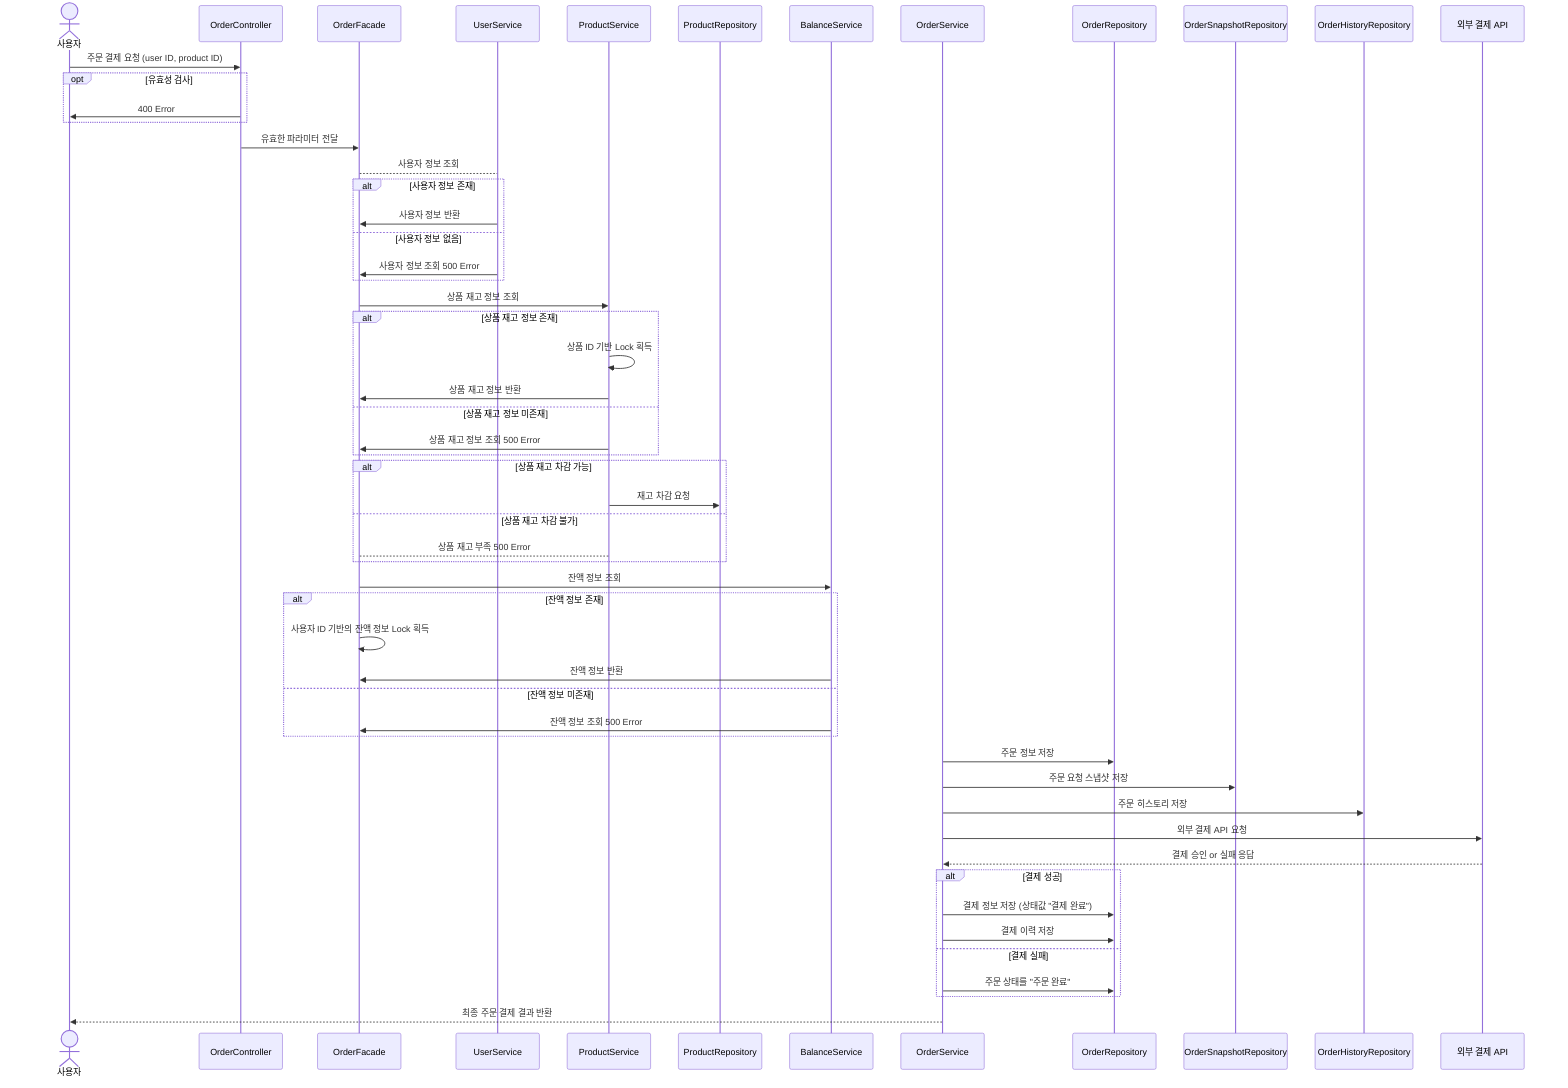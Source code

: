 sequenceDiagram
    actor User as 사용자
    participant OrderController
    participant OrderFacade
    participant UserService
    participant ProductService
    participant ProductRepository
    participant BalanceService
    participant OrderService

    participant OrderRepository
    participant OrderSnapshotRepository
    participant OrderHistoryRepository
    participant PaymentAPI as 외부 결제 API

    User->>OrderController: 주문 결제 요청 (user ID, product ID)
    opt 유효성 검사
        OrderController->>User: 400 Error
    end
    OrderController->>OrderFacade: 유효한 파라미터 전달
    OrderFacade-->UserService: 사용자 정보 조회
    alt 사용자 정보 존재
        UserService->>OrderFacade: 사용자 정보 반환
    else 사용자 정보 없음
        UserService->>OrderFacade: 사용자 정보 조회 500 Error
    end
    OrderFacade->>ProductService: 상품 재고 정보 조회
    alt 상품 재고 정보 존재
        ProductService->>ProductService: 상품 ID 기반 Lock 획득
        ProductService->>OrderFacade: 상품 재고 정보 반환
    else 상품 재고 정보 미존재
        ProductService->>OrderFacade: 상품 재고 정보 조회 500 Error
    end
    alt 상품 재고 차감 가능
        ProductService->>ProductRepository: 재고 차감 요청
    else 상품 재고 차감 불가
        ProductService --> OrderFacade: 상품 재고 부족 500 Error
    end
    OrderFacade->>BalanceService: 잔액 정보 조회
    alt 잔액 정보 존재
        OrderFacade->>OrderFacade: 사용자 ID 기반의 잔액 정보 Lock 획득
        BalanceService->>OrderFacade: 잔액 정보 반환
    else 잔액 정보 미존재
        BalanceService->>OrderFacade: 잔액 정보 조회 500 Error
    end
    OrderService->>OrderRepository: 주문 정보 저장
    OrderService->>OrderSnapshotRepository: 주문 요청 스냅샷 저장
    OrderService->>OrderHistoryRepository: 주문 히스토리 저장

    OrderService->>PaymentAPI: 외부 결제 API 요청
    PaymentAPI-->>OrderService: 결제 승인 or 실패 응답
    alt 결제 성공
        OrderService->>OrderRepository: 결제 정보 저장 (상태값 "결제 완료")
        OrderService->>OrderRepository: 결제 이력 저장
    else 결제 실패
        OrderService->>OrderRepository: 주문 상태를 "주문 완료"
    end
    OrderService-->>User: 최종 주문 결제 결과 반환